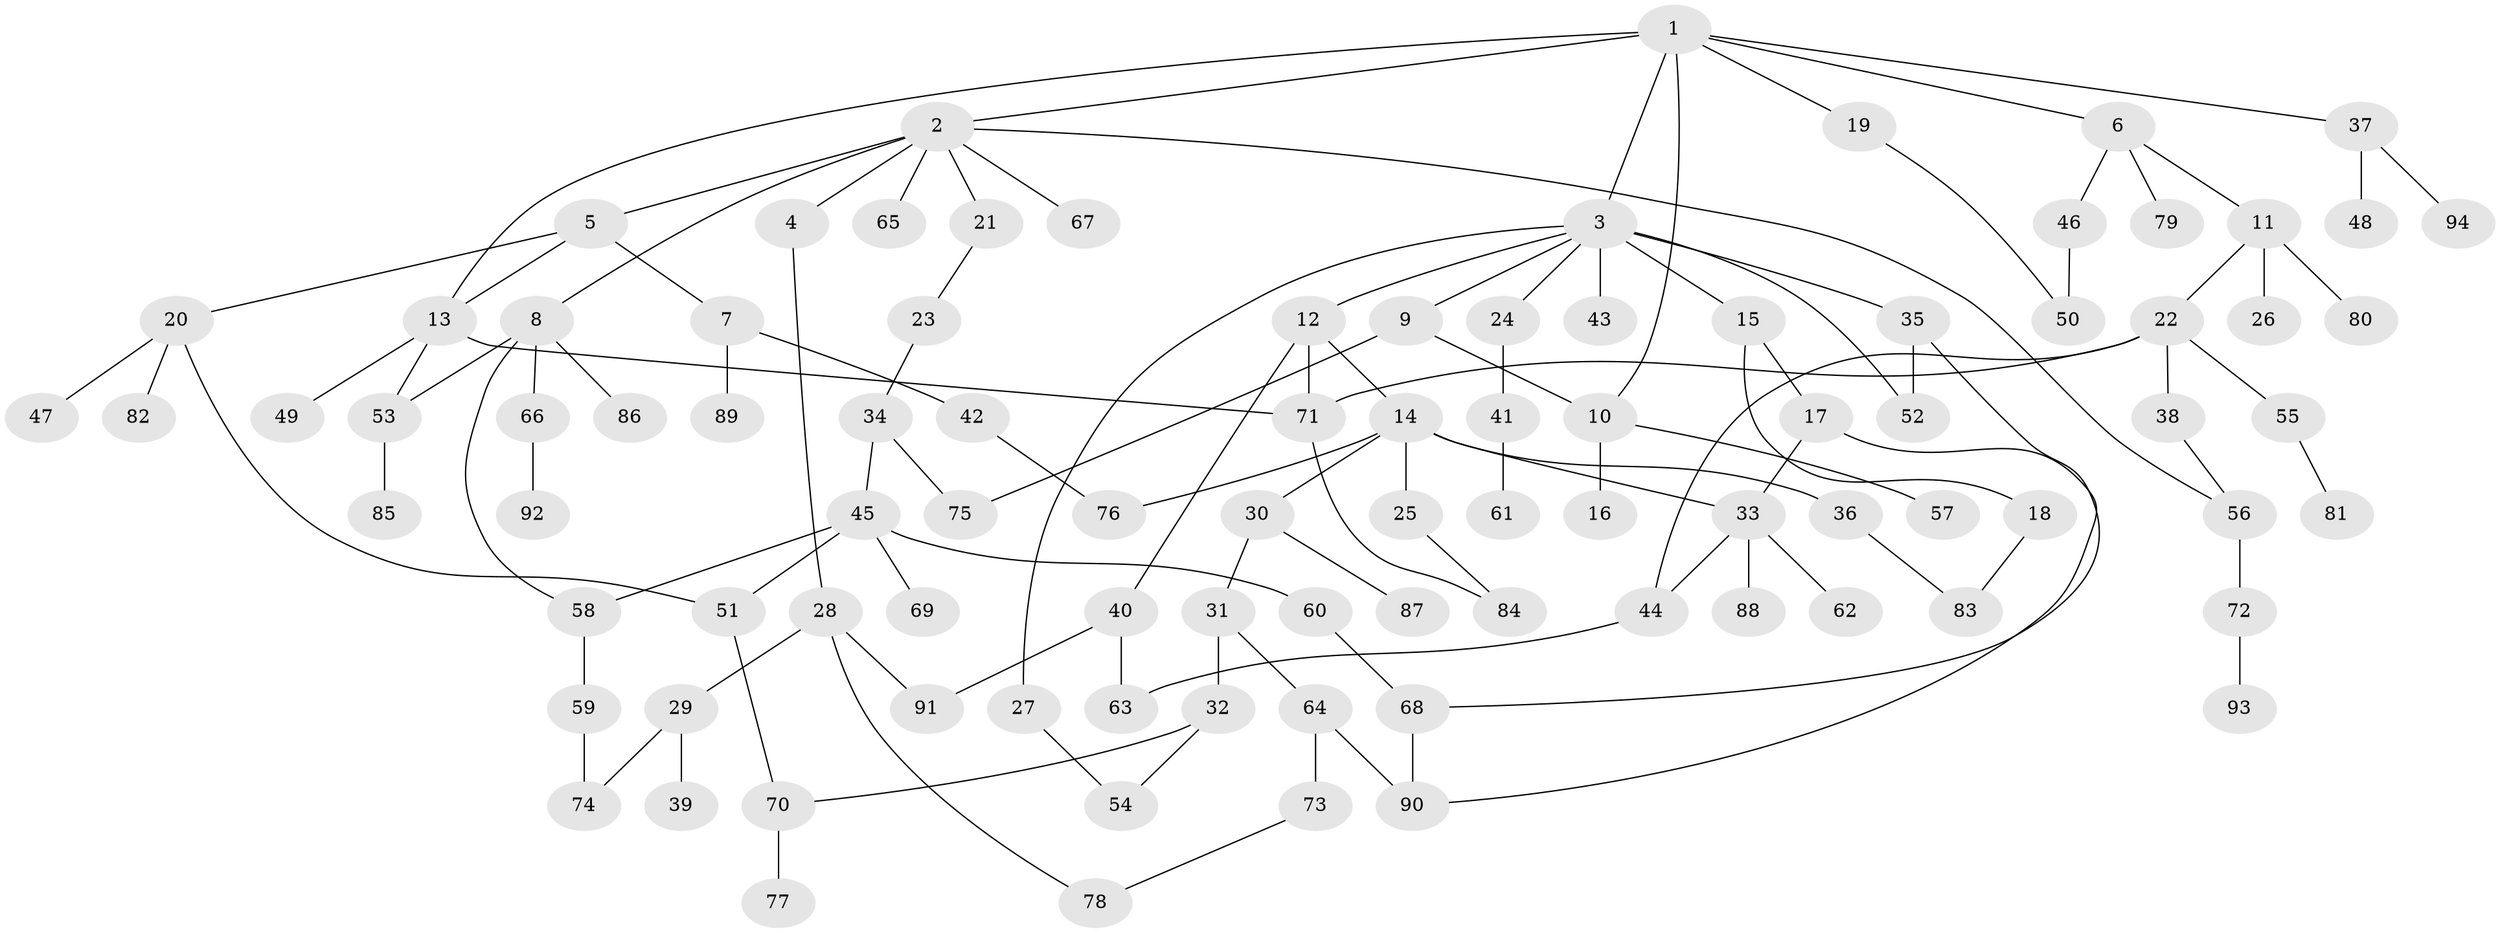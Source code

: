 // Generated by graph-tools (version 1.1) at 2025/00/03/09/25 03:00:56]
// undirected, 94 vertices, 118 edges
graph export_dot {
graph [start="1"]
  node [color=gray90,style=filled];
  1;
  2;
  3;
  4;
  5;
  6;
  7;
  8;
  9;
  10;
  11;
  12;
  13;
  14;
  15;
  16;
  17;
  18;
  19;
  20;
  21;
  22;
  23;
  24;
  25;
  26;
  27;
  28;
  29;
  30;
  31;
  32;
  33;
  34;
  35;
  36;
  37;
  38;
  39;
  40;
  41;
  42;
  43;
  44;
  45;
  46;
  47;
  48;
  49;
  50;
  51;
  52;
  53;
  54;
  55;
  56;
  57;
  58;
  59;
  60;
  61;
  62;
  63;
  64;
  65;
  66;
  67;
  68;
  69;
  70;
  71;
  72;
  73;
  74;
  75;
  76;
  77;
  78;
  79;
  80;
  81;
  82;
  83;
  84;
  85;
  86;
  87;
  88;
  89;
  90;
  91;
  92;
  93;
  94;
  1 -- 2;
  1 -- 3;
  1 -- 6;
  1 -- 10;
  1 -- 19;
  1 -- 37;
  1 -- 13;
  2 -- 4;
  2 -- 5;
  2 -- 8;
  2 -- 21;
  2 -- 65;
  2 -- 67;
  2 -- 56;
  3 -- 9;
  3 -- 12;
  3 -- 15;
  3 -- 24;
  3 -- 27;
  3 -- 35;
  3 -- 43;
  3 -- 52;
  4 -- 28;
  5 -- 7;
  5 -- 13;
  5 -- 20;
  6 -- 11;
  6 -- 46;
  6 -- 79;
  7 -- 42;
  7 -- 89;
  8 -- 53;
  8 -- 66;
  8 -- 86;
  8 -- 58;
  9 -- 10;
  9 -- 75;
  10 -- 16;
  10 -- 57;
  11 -- 22;
  11 -- 26;
  11 -- 80;
  12 -- 14;
  12 -- 40;
  12 -- 71;
  13 -- 49;
  13 -- 71;
  13 -- 53;
  14 -- 25;
  14 -- 30;
  14 -- 33;
  14 -- 36;
  14 -- 76;
  15 -- 17;
  15 -- 18;
  17 -- 33;
  17 -- 90;
  18 -- 83;
  19 -- 50;
  20 -- 47;
  20 -- 51;
  20 -- 82;
  21 -- 23;
  22 -- 38;
  22 -- 44;
  22 -- 55;
  22 -- 71;
  23 -- 34;
  24 -- 41;
  25 -- 84;
  27 -- 54;
  28 -- 29;
  28 -- 78;
  28 -- 91;
  29 -- 39;
  29 -- 74;
  30 -- 31;
  30 -- 87;
  31 -- 32;
  31 -- 64;
  32 -- 54;
  32 -- 70;
  33 -- 62;
  33 -- 88;
  33 -- 44;
  34 -- 45;
  34 -- 75;
  35 -- 68;
  35 -- 52;
  36 -- 83;
  37 -- 48;
  37 -- 94;
  38 -- 56;
  40 -- 63;
  40 -- 91;
  41 -- 61;
  42 -- 76;
  44 -- 63;
  45 -- 58;
  45 -- 60;
  45 -- 69;
  45 -- 51;
  46 -- 50;
  51 -- 70;
  53 -- 85;
  55 -- 81;
  56 -- 72;
  58 -- 59;
  59 -- 74;
  60 -- 68;
  64 -- 73;
  64 -- 90;
  66 -- 92;
  68 -- 90;
  70 -- 77;
  71 -- 84;
  72 -- 93;
  73 -- 78;
}
